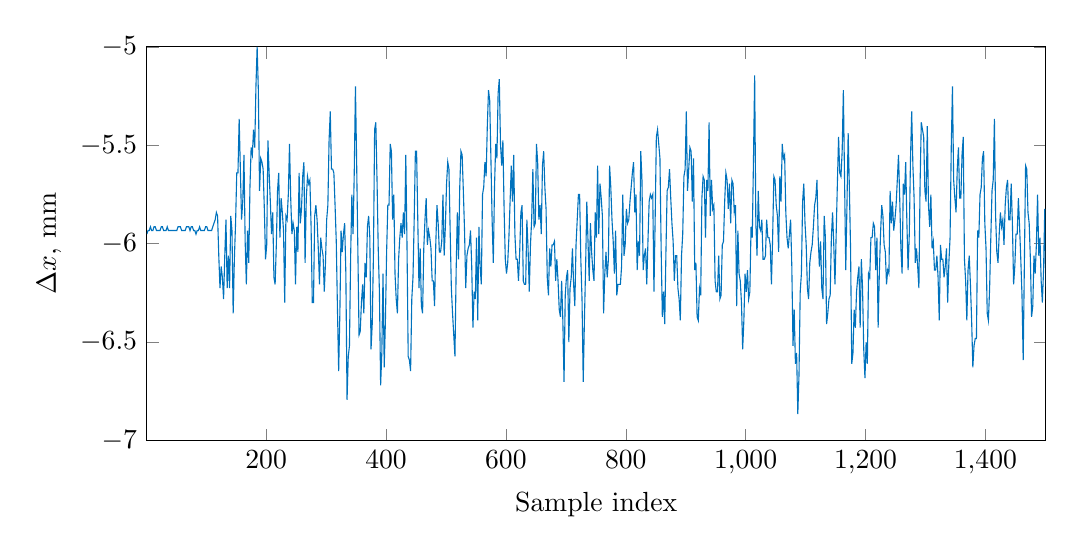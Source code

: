 % This file was created by matlab2tikz.
% Minimal pgfplots version: 1.3
%
\definecolor{mycolor1}{rgb}{0.0,0.447,0.741}%
%
\begin{tikzpicture}

\begin{axis}[%
width=11.411cm,
height=5cm,
at={(0cm,0cm)},
scale only axis,
xmin=1,
xmax=1500,
xlabel={Sample index},
ymin=-7,
ymax=-4.999,
ylabel={$\Delta x$, mm},
legend style={legend cell align=left,align=left,draw=white!15!black}
]
\addplot [color=mycolor1,solid,forget plot]
  table[row sep=crcr]{%
1	-5.951\\
3	-5.933\\
5	-5.933\\
7	-5.914\\
9	-5.933\\
11	-5.933\\
13	-5.914\\
15	-5.914\\
17	-5.933\\
19	-5.933\\
21	-5.933\\
23	-5.933\\
25	-5.914\\
27	-5.914\\
29	-5.933\\
31	-5.933\\
33	-5.933\\
35	-5.914\\
37	-5.933\\
39	-5.933\\
41	-5.933\\
43	-5.933\\
45	-5.933\\
47	-5.933\\
49	-5.933\\
51	-5.933\\
53	-5.914\\
55	-5.914\\
57	-5.914\\
59	-5.933\\
61	-5.933\\
63	-5.933\\
65	-5.933\\
67	-5.914\\
69	-5.914\\
71	-5.914\\
73	-5.933\\
75	-5.914\\
77	-5.914\\
79	-5.933\\
81	-5.933\\
83	-5.951\\
85	-5.933\\
87	-5.933\\
89	-5.914\\
91	-5.933\\
93	-5.933\\
95	-5.933\\
97	-5.933\\
99	-5.914\\
101	-5.914\\
103	-5.933\\
105	-5.933\\
107	-5.933\\
109	-5.933\\
111	-5.914\\
113	-5.896\\
115	-5.878\\
117	-5.841\\
119	-5.859\\
121	-6.061\\
123	-6.226\\
125	-6.116\\
127	-6.171\\
129	-6.281\\
131	-6.061\\
133	-5.878\\
135	-6.226\\
137	-6.061\\
139	-6.226\\
141	-5.859\\
143	-5.933\\
145	-6.354\\
147	-6.079\\
149	-5.896\\
151	-5.64\\
153	-5.64\\
155	-5.365\\
157	-5.621\\
159	-5.878\\
161	-5.786\\
163	-5.548\\
165	-5.988\\
167	-6.207\\
169	-5.933\\
171	-6.097\\
173	-5.713\\
175	-5.511\\
177	-5.548\\
179	-5.42\\
181	-5.511\\
183	-5.2\\
185	-4.999\\
187	-5.219\\
189	-5.731\\
191	-5.566\\
193	-5.585\\
195	-5.621\\
197	-5.823\\
199	-6.079\\
201	-6.006\\
203	-5.475\\
205	-5.64\\
207	-5.786\\
209	-5.951\\
211	-5.841\\
213	-6.171\\
215	-6.207\\
217	-6.006\\
219	-5.731\\
221	-5.64\\
223	-5.969\\
225	-5.768\\
227	-5.841\\
229	-5.933\\
231	-6.299\\
233	-5.859\\
235	-5.878\\
237	-5.75\\
239	-5.493\\
241	-5.768\\
243	-5.951\\
245	-5.896\\
247	-5.933\\
249	-6.207\\
251	-5.914\\
253	-6.042\\
255	-5.64\\
257	-5.896\\
259	-5.823\\
261	-5.658\\
263	-5.585\\
265	-6.097\\
267	-5.768\\
269	-5.658\\
271	-5.695\\
273	-5.676\\
275	-5.914\\
277	-6.299\\
279	-6.299\\
281	-5.859\\
283	-5.804\\
285	-5.878\\
287	-6.024\\
289	-6.207\\
291	-5.969\\
293	-6.024\\
295	-6.061\\
297	-6.244\\
299	-6.097\\
301	-5.878\\
303	-5.804\\
305	-5.475\\
307	-5.328\\
309	-5.621\\
311	-5.621\\
313	-5.64\\
315	-5.804\\
317	-5.988\\
319	-6.335\\
321	-6.647\\
323	-6.354\\
325	-5.933\\
327	-6.042\\
329	-5.951\\
331	-5.896\\
333	-6.152\\
335	-6.793\\
337	-6.573\\
339	-6.519\\
341	-6.061\\
343	-5.75\\
345	-5.951\\
347	-5.64\\
349	-5.2\\
351	-5.585\\
353	-6.024\\
355	-6.464\\
357	-6.445\\
359	-6.299\\
361	-6.207\\
363	-6.354\\
365	-6.097\\
367	-6.171\\
369	-5.914\\
371	-5.859\\
373	-5.969\\
375	-6.537\\
377	-6.409\\
379	-6.061\\
381	-5.42\\
383	-5.383\\
385	-5.676\\
387	-6.024\\
389	-6.244\\
391	-6.72\\
393	-6.555\\
395	-6.152\\
397	-6.628\\
399	-6.39\\
401	-6.042\\
403	-5.804\\
405	-5.804\\
407	-5.493\\
409	-5.53\\
411	-5.878\\
413	-5.75\\
415	-6.152\\
417	-6.281\\
419	-6.354\\
421	-6.079\\
423	-5.969\\
425	-5.896\\
427	-5.969\\
429	-5.841\\
431	-5.951\\
433	-5.548\\
435	-6.006\\
437	-6.573\\
439	-6.592\\
441	-6.647\\
443	-6.281\\
445	-6.171\\
447	-5.878\\
449	-5.53\\
451	-5.53\\
453	-5.878\\
455	-6.226\\
457	-6.024\\
459	-6.317\\
461	-6.354\\
463	-6.024\\
465	-5.878\\
467	-5.768\\
469	-6.006\\
471	-5.933\\
473	-5.969\\
475	-6.024\\
477	-6.189\\
479	-6.189\\
481	-6.317\\
483	-6.006\\
485	-5.804\\
487	-5.896\\
489	-6.042\\
491	-6.042\\
493	-5.988\\
495	-5.75\\
497	-6.061\\
499	-5.914\\
501	-5.695\\
503	-5.585\\
505	-5.621\\
507	-5.933\\
509	-6.226\\
511	-6.354\\
513	-6.464\\
515	-6.573\\
517	-6.134\\
519	-5.841\\
521	-6.079\\
523	-5.713\\
525	-5.53\\
527	-5.548\\
529	-5.731\\
531	-5.933\\
533	-6.226\\
535	-6.061\\
537	-6.024\\
539	-6.006\\
541	-5.933\\
543	-6.116\\
545	-6.427\\
547	-6.244\\
549	-6.281\\
551	-5.969\\
553	-6.39\\
555	-5.914\\
557	-6.116\\
559	-6.207\\
561	-5.75\\
563	-5.713\\
565	-5.585\\
567	-5.658\\
569	-5.402\\
571	-5.219\\
573	-5.273\\
575	-5.566\\
577	-5.878\\
579	-6.097\\
581	-5.713\\
583	-5.493\\
585	-5.566\\
587	-5.237\\
589	-5.164\\
591	-5.493\\
593	-5.603\\
595	-5.475\\
597	-5.823\\
599	-6.079\\
601	-6.152\\
603	-6.097\\
605	-5.969\\
607	-5.786\\
609	-5.603\\
611	-5.786\\
613	-5.548\\
615	-5.951\\
617	-6.079\\
619	-6.079\\
621	-6.189\\
623	-6.042\\
625	-5.841\\
627	-5.804\\
629	-6.189\\
631	-6.207\\
633	-6.207\\
635	-5.878\\
637	-6.024\\
639	-6.244\\
641	-6.006\\
643	-5.878\\
645	-5.621\\
647	-5.914\\
649	-5.896\\
651	-5.493\\
653	-5.585\\
655	-5.878\\
657	-5.804\\
659	-5.951\\
661	-5.603\\
663	-5.53\\
665	-5.713\\
667	-5.823\\
669	-6.171\\
671	-6.262\\
673	-6.024\\
675	-6.116\\
677	-6.006\\
679	-6.006\\
681	-5.988\\
683	-6.189\\
685	-6.079\\
687	-6.189\\
689	-6.335\\
691	-6.372\\
693	-6.189\\
695	-6.39\\
697	-6.702\\
699	-6.262\\
701	-6.171\\
703	-6.134\\
705	-6.5\\
707	-6.226\\
709	-6.171\\
711	-6.024\\
713	-6.207\\
715	-6.317\\
717	-6.006\\
719	-5.878\\
721	-5.75\\
723	-5.75\\
725	-6.079\\
727	-6.281\\
729	-6.702\\
731	-6.39\\
733	-6.116\\
735	-5.786\\
737	-5.988\\
739	-6.189\\
741	-5.896\\
743	-6.042\\
745	-6.134\\
747	-6.189\\
749	-5.841\\
751	-5.969\\
753	-5.603\\
755	-5.951\\
757	-5.695\\
759	-5.768\\
761	-5.859\\
763	-6.354\\
765	-6.152\\
767	-6.042\\
769	-6.171\\
771	-6.079\\
773	-5.603\\
775	-5.713\\
777	-5.878\\
779	-5.988\\
781	-6.152\\
783	-5.933\\
785	-6.262\\
787	-6.207\\
789	-6.207\\
791	-6.207\\
793	-6.116\\
795	-5.75\\
797	-6.061\\
799	-6.006\\
801	-5.823\\
803	-5.896\\
805	-5.878\\
807	-5.786\\
809	-5.713\\
811	-5.64\\
813	-5.585\\
815	-5.841\\
817	-5.75\\
819	-6.134\\
821	-5.988\\
823	-6.061\\
825	-5.53\\
827	-5.676\\
829	-6.134\\
831	-6.061\\
833	-6.024\\
835	-6.207\\
837	-5.988\\
839	-5.786\\
841	-5.75\\
843	-5.768\\
845	-5.75\\
847	-6.244\\
849	-5.878\\
851	-5.457\\
853	-5.42\\
855	-5.493\\
857	-5.566\\
859	-6.024\\
861	-6.372\\
863	-6.244\\
865	-6.409\\
867	-6.042\\
869	-5.731\\
871	-5.713\\
873	-5.621\\
875	-5.768\\
877	-5.896\\
879	-5.988\\
881	-6.189\\
883	-6.061\\
885	-6.061\\
887	-6.226\\
889	-6.281\\
891	-6.39\\
893	-6.061\\
895	-5.951\\
897	-5.658\\
899	-5.621\\
901	-5.328\\
903	-5.731\\
905	-5.621\\
907	-5.511\\
909	-5.53\\
911	-5.786\\
913	-5.566\\
915	-6.134\\
917	-6.097\\
919	-6.372\\
921	-6.39\\
923	-6.226\\
925	-6.262\\
927	-5.768\\
929	-5.658\\
931	-5.676\\
933	-5.969\\
935	-5.676\\
937	-5.731\\
939	-5.383\\
941	-5.859\\
943	-5.676\\
945	-5.823\\
947	-5.804\\
949	-6.189\\
951	-6.244\\
953	-6.244\\
955	-6.061\\
957	-6.281\\
959	-6.262\\
961	-6.006\\
963	-5.988\\
965	-5.786\\
967	-5.64\\
969	-5.676\\
971	-5.823\\
973	-5.695\\
975	-5.896\\
977	-5.676\\
979	-5.695\\
981	-5.841\\
983	-5.804\\
985	-6.317\\
987	-5.933\\
989	-6.152\\
991	-6.189\\
993	-6.299\\
995	-6.537\\
997	-6.39\\
999	-6.152\\
1001	-6.244\\
1003	-6.134\\
1005	-6.281\\
1007	-6.244\\
1009	-5.914\\
1011	-5.969\\
1013	-5.585\\
1015	-5.145\\
1017	-5.896\\
1019	-6.061\\
1021	-5.731\\
1023	-5.914\\
1025	-5.933\\
1027	-5.878\\
1029	-6.079\\
1031	-6.079\\
1033	-6.061\\
1035	-5.878\\
1037	-5.969\\
1039	-5.969\\
1041	-6.006\\
1043	-6.207\\
1045	-5.969\\
1047	-5.658\\
1049	-5.676\\
1051	-5.804\\
1053	-5.859\\
1055	-6.042\\
1057	-5.658\\
1059	-5.786\\
1061	-5.493\\
1063	-5.566\\
1065	-5.548\\
1067	-5.841\\
1069	-5.969\\
1071	-6.024\\
1073	-5.951\\
1075	-5.878\\
1077	-6.116\\
1079	-6.519\\
1081	-6.335\\
1083	-6.61\\
1085	-6.555\\
1087	-6.866\\
1089	-6.665\\
1091	-6.244\\
1093	-6.152\\
1095	-5.786\\
1097	-5.695\\
1099	-5.896\\
1101	-6.006\\
1103	-6.226\\
1105	-6.281\\
1107	-6.097\\
1109	-6.042\\
1111	-6.006\\
1113	-5.914\\
1115	-5.804\\
1117	-5.768\\
1119	-5.676\\
1121	-5.969\\
1123	-6.116\\
1125	-5.988\\
1127	-6.226\\
1129	-6.281\\
1131	-5.859\\
1133	-5.969\\
1135	-6.409\\
1137	-6.354\\
1139	-6.281\\
1141	-6.262\\
1143	-5.969\\
1145	-5.841\\
1147	-6.006\\
1149	-6.207\\
1151	-5.951\\
1153	-5.695\\
1155	-5.457\\
1157	-5.64\\
1159	-5.658\\
1161	-5.53\\
1163	-5.219\\
1165	-5.676\\
1167	-6.134\\
1169	-5.804\\
1171	-5.438\\
1173	-5.713\\
1175	-6.024\\
1177	-6.61\\
1179	-6.555\\
1181	-6.335\\
1183	-6.427\\
1185	-6.244\\
1187	-6.171\\
1189	-6.116\\
1191	-6.427\\
1193	-6.079\\
1195	-6.226\\
1197	-6.537\\
1199	-6.683\\
1201	-6.5\\
1203	-6.61\\
1205	-6.152\\
1207	-6.171\\
1209	-5.969\\
1211	-5.969\\
1213	-5.896\\
1215	-5.914\\
1217	-6.134\\
1219	-5.969\\
1221	-6.427\\
1223	-6.152\\
1225	-5.951\\
1227	-5.804\\
1229	-5.859\\
1231	-6.006\\
1233	-6.042\\
1235	-6.207\\
1237	-6.134\\
1239	-6.152\\
1241	-5.731\\
1243	-5.896\\
1245	-5.786\\
1247	-5.933\\
1249	-5.878\\
1251	-5.804\\
1253	-5.676\\
1255	-5.548\\
1257	-5.768\\
1259	-6.024\\
1261	-6.152\\
1263	-5.695\\
1265	-5.75\\
1267	-5.585\\
1269	-5.896\\
1271	-6.134\\
1273	-5.951\\
1275	-5.566\\
1277	-5.328\\
1279	-5.603\\
1281	-5.768\\
1283	-6.097\\
1285	-6.024\\
1287	-6.116\\
1289	-6.226\\
1291	-5.695\\
1293	-5.383\\
1295	-5.42\\
1297	-5.457\\
1299	-5.731\\
1301	-5.786\\
1303	-5.402\\
1305	-5.804\\
1307	-5.914\\
1309	-5.75\\
1311	-6.024\\
1313	-5.988\\
1315	-6.134\\
1317	-6.134\\
1319	-6.061\\
1321	-6.171\\
1323	-6.39\\
1325	-6.006\\
1327	-6.079\\
1329	-6.079\\
1331	-6.171\\
1333	-6.116\\
1335	-6.024\\
1337	-6.299\\
1339	-6.097\\
1341	-5.969\\
1343	-5.511\\
1345	-5.2\\
1347	-5.676\\
1349	-5.768\\
1351	-5.841\\
1353	-5.621\\
1355	-5.511\\
1357	-5.768\\
1359	-5.768\\
1361	-5.548\\
1363	-5.457\\
1365	-6.079\\
1367	-6.189\\
1369	-6.39\\
1371	-6.134\\
1373	-6.061\\
1375	-6.207\\
1377	-6.39\\
1379	-6.628\\
1381	-6.519\\
1383	-6.482\\
1385	-6.482\\
1387	-5.933\\
1389	-5.969\\
1391	-5.75\\
1393	-5.713\\
1395	-5.566\\
1397	-5.53\\
1399	-5.896\\
1401	-6.024\\
1403	-6.354\\
1405	-6.39\\
1407	-6.226\\
1409	-5.969\\
1411	-5.731\\
1413	-5.676\\
1415	-5.365\\
1417	-5.859\\
1419	-6.042\\
1421	-6.097\\
1423	-5.951\\
1425	-5.841\\
1427	-5.914\\
1429	-5.878\\
1431	-6.006\\
1433	-5.804\\
1435	-5.713\\
1437	-5.676\\
1439	-5.878\\
1441	-5.878\\
1443	-5.695\\
1445	-5.896\\
1447	-6.207\\
1449	-6.116\\
1451	-5.951\\
1453	-5.951\\
1455	-5.768\\
1457	-5.914\\
1459	-6.079\\
1461	-6.262\\
1463	-6.592\\
1465	-6.097\\
1467	-5.603\\
1469	-5.621\\
1471	-5.841\\
1473	-5.896\\
1475	-6.079\\
1477	-6.372\\
1479	-6.317\\
1481	-6.061\\
1483	-6.152\\
1485	-6.006\\
1487	-5.75\\
1489	-6.061\\
1491	-5.969\\
1493	-6.189\\
1495	-6.299\\
1497	-6.134\\
1499	-5.823\\
1501	-6.281\\
};
\end{axis}
\end{tikzpicture}%